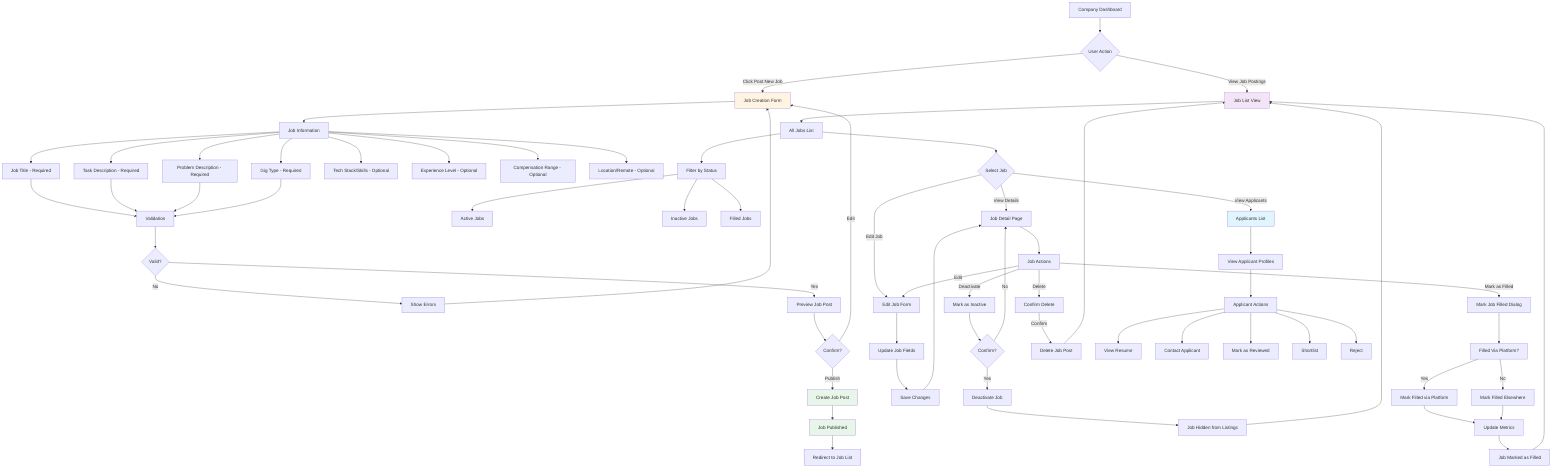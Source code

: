 graph TD
    A[Company Dashboard] --> B{User Action}
    
    B -->|Click Post New Job| C[Job Creation Form]
    B -->|View Job Postings| D[Job List View]
    
    C --> E[Job Information]
    E --> F[Job Title - Required]
    E --> G[Task Description - Required]
    E --> H[Problem Description - Required]
    E --> I[Gig Type - Required]
    E --> J[Tech Stack/Skills - Optional]
    E --> K[Experience Level - Optional]
    E --> L[Compensation Range - Optional]
    E --> M[Location/Remote - Optional]
    
    F --> N[Validation]
    G --> N
    H --> N
    I --> N
    
    N --> O{Valid?}
    O -->|No| P[Show Errors]
    P --> C
    
    O -->|Yes| Q[Preview Job Post]
    Q --> R{Confirm?}
    R -->|Edit| C
    R -->|Publish| S[Create Job Post]
    
    S --> T[Job Published]
    T --> U[Redirect to Job List]
    
    D --> V[All Jobs List]
    V --> W[Filter by Status]
    W --> X[Active Jobs]
    W --> Y[Inactive Jobs]
    W --> Z[Filled Jobs]
    
    V --> AA{Select Job}
    
    AA -->|View Details| AB[Job Detail Page]
    AA -->|Edit Job| AC[Edit Job Form]
    AA -->|View Applicants| AD[Applicants List]
    
    AB --> AE[Job Actions]
    AE -->|Edit| AC
    AE -->|Deactivate| AF[Mark as Inactive]
    AE -->|Mark as Filled| AG[Mark Job Filled Dialog]
    AE -->|Delete| AH[Confirm Delete]
    
    AC --> AI[Update Job Fields]
    AI --> AJ[Save Changes]
    AJ --> AB
    
    AF --> AK{Confirm?}
    AK -->|Yes| AL[Deactivate Job]
    AK -->|No| AB
    
    AL --> AM[Job Hidden from Listings]
    AM --> D
    
    AG --> AN[Filled Via Platform?]
    AN -->|Yes| AO[Mark Filled via Platform]
    AN -->|No| AP[Mark Filled Elsewhere]
    
    AO --> AQ[Update Metrics]
    AP --> AQ
    AQ --> AR[Job Marked as Filled]
    AR --> D
    
    AH -->|Confirm| AS[Delete Job Post]
    AS --> D
    
    AD --> AT[View Applicant Profiles]
    AT --> AU[Applicant Actions]
    AU --> AV[View Resume]
    AU --> AW[Contact Applicant]
    AU --> AX[Mark as Reviewed]
    AU --> AY[Shortlist]
    AU --> AZ[Reject]
    
    style C fill:#fff4e1
    style S fill:#e8f5e9
    style T fill:#e8f5e9
    style D fill:#f3e5f5
    style AD fill:#e1f5ff